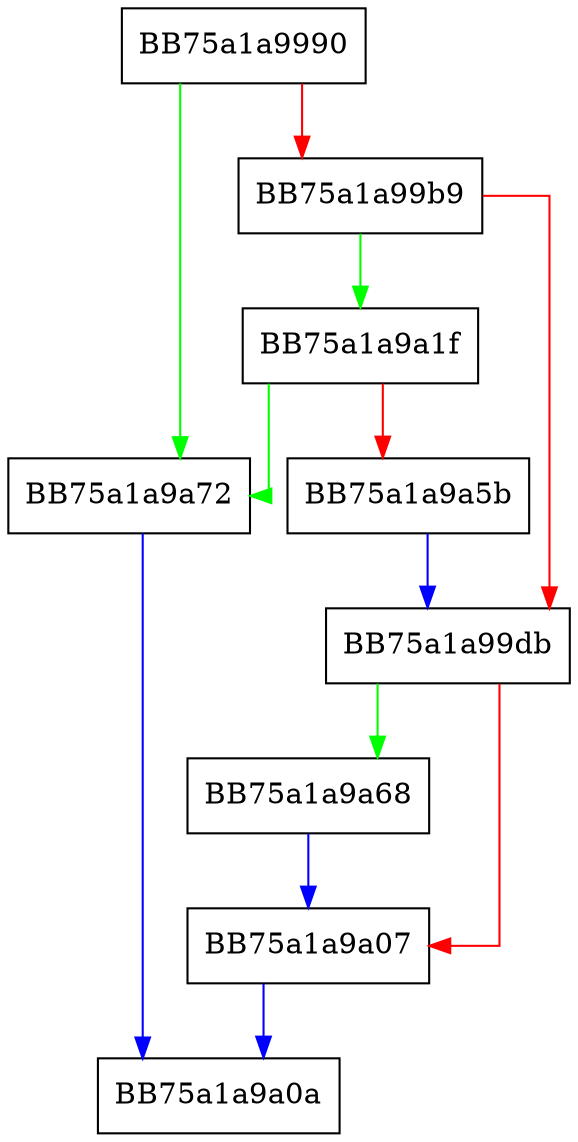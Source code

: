 digraph BMSearch2 {
  node [shape="box"];
  graph [splines=ortho];
  BB75a1a9990 -> BB75a1a9a72 [color="green"];
  BB75a1a9990 -> BB75a1a99b9 [color="red"];
  BB75a1a99b9 -> BB75a1a9a1f [color="green"];
  BB75a1a99b9 -> BB75a1a99db [color="red"];
  BB75a1a99db -> BB75a1a9a68 [color="green"];
  BB75a1a99db -> BB75a1a9a07 [color="red"];
  BB75a1a9a07 -> BB75a1a9a0a [color="blue"];
  BB75a1a9a1f -> BB75a1a9a72 [color="green"];
  BB75a1a9a1f -> BB75a1a9a5b [color="red"];
  BB75a1a9a5b -> BB75a1a99db [color="blue"];
  BB75a1a9a68 -> BB75a1a9a07 [color="blue"];
  BB75a1a9a72 -> BB75a1a9a0a [color="blue"];
}